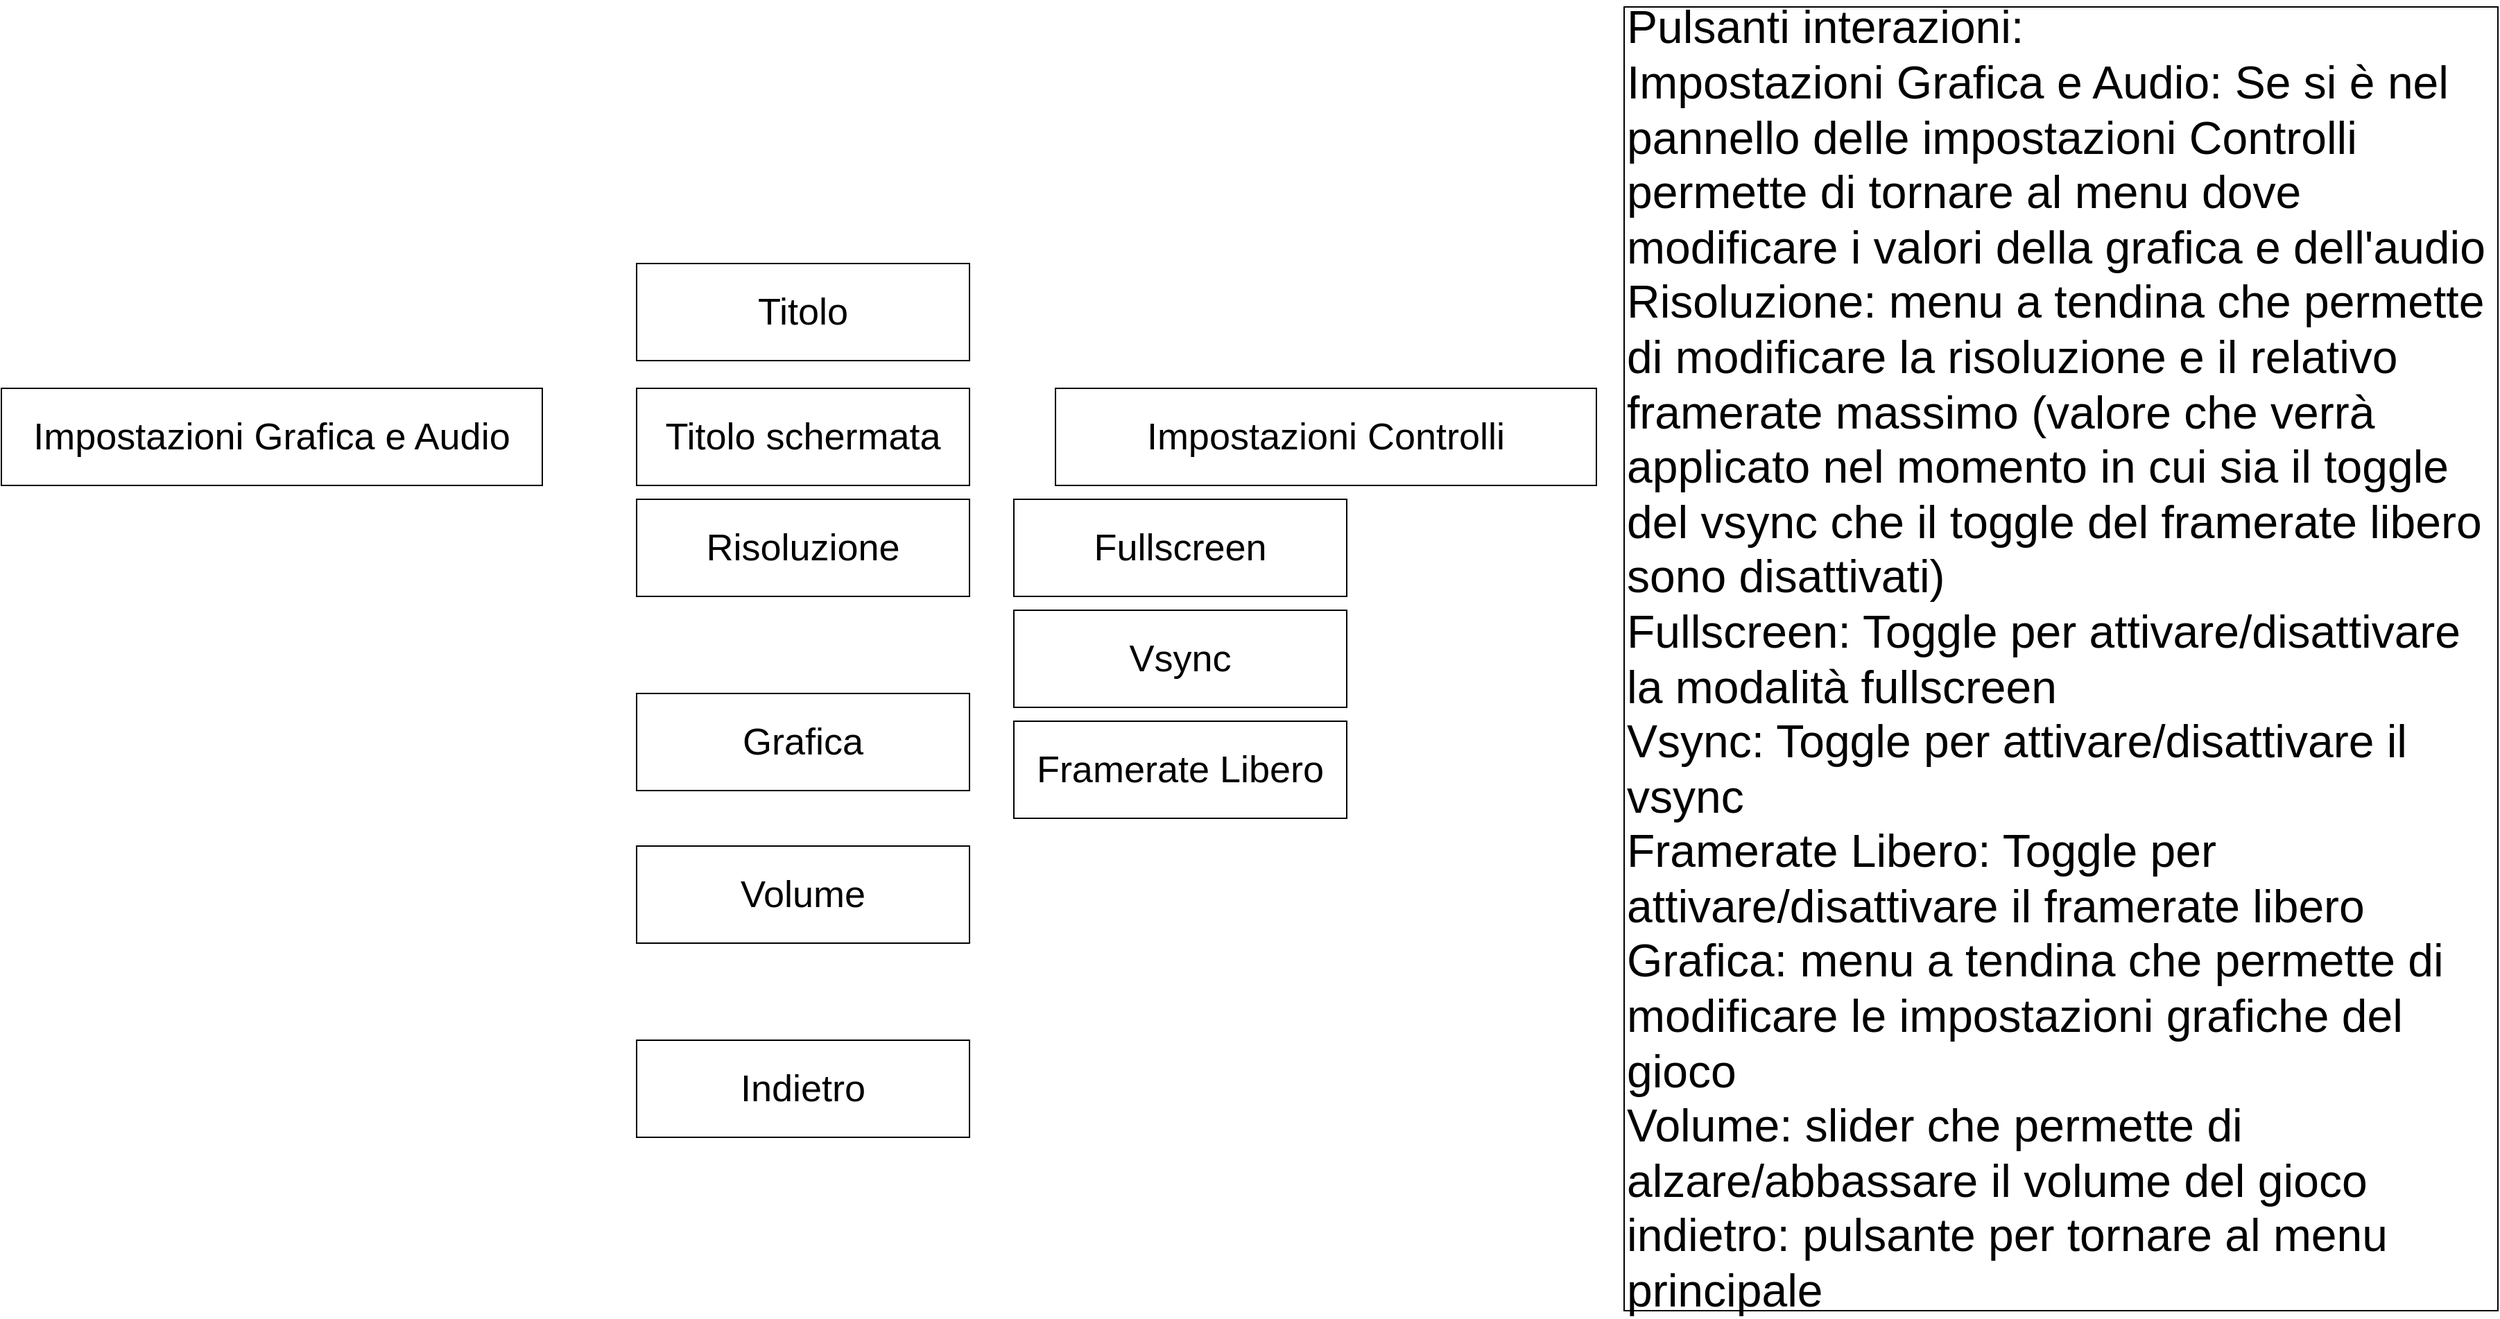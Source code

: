 <mxfile version="18.0.3" type="device"><diagram id="y6EXk6gw3Zh47Hq_fIrT" name="Page-1"><mxGraphModel dx="4358" dy="4172" grid="1" gridSize="10" guides="1" tooltips="1" connect="1" arrows="1" fold="1" page="1" pageScale="1" pageWidth="850" pageHeight="1100" math="0" shadow="0"><root><mxCell id="0"/><mxCell id="1" parent="0"/><mxCell id="-T-jzX54mjYI4VIIPqkc-1" value="Impostazioni Grafica e Audio" style="rounded=0;whiteSpace=wrap;html=1;fontSize=27;" vertex="1" parent="1"><mxGeometry x="-150" y="260" width="390" height="70" as="geometry"/></mxCell><mxCell id="-T-jzX54mjYI4VIIPqkc-2" value="Risoluzione" style="rounded=0;whiteSpace=wrap;html=1;fontSize=27;" vertex="1" parent="1"><mxGeometry x="308" y="340" width="240" height="70" as="geometry"/></mxCell><mxCell id="-T-jzX54mjYI4VIIPqkc-3" value="Grafica&lt;br&gt;" style="rounded=0;whiteSpace=wrap;html=1;fontSize=27;" vertex="1" parent="1"><mxGeometry x="308" y="480" width="240" height="70" as="geometry"/></mxCell><mxCell id="-T-jzX54mjYI4VIIPqkc-4" value="Volume" style="rounded=0;whiteSpace=wrap;html=1;fontSize=27;" vertex="1" parent="1"><mxGeometry x="308" y="590" width="240" height="70" as="geometry"/></mxCell><mxCell id="-T-jzX54mjYI4VIIPqkc-6" value="Indietro" style="rounded=0;whiteSpace=wrap;html=1;fontSize=27;" vertex="1" parent="1"><mxGeometry x="308" y="730" width="240" height="70" as="geometry"/></mxCell><mxCell id="-T-jzX54mjYI4VIIPqkc-8" value="&lt;font style=&quot;font-size: 33px;&quot;&gt;Pulsanti interazioni:&lt;br&gt;Impostazioni Grafica e Audio: Se si è nel pannello delle impostazioni Controlli permette di tornare al menu dove modificare i valori della grafica e dell'audio&lt;br&gt;Risoluzione: menu a tendina che permette di modificare la risoluzione e il relativo framerate massimo (valore che verrà applicato nel momento in cui sia il toggle del vsync che il toggle del framerate libero sono disattivati)&lt;br&gt;Fullscreen: Toggle per attivare/disattivare la modalità fullscreen&lt;br&gt;Vsync: Toggle per attivare/disattivare il vsync&lt;br&gt;Framerate Libero: Toggle per attivare/disattivare il framerate libero&lt;br&gt;Grafica: menu a tendina che permette di modificare le impostazioni grafiche del gioco&lt;br&gt;Volume: slider che permette di alzare/abbassare il volume del gioco&lt;br&gt;indietro: pulsante per tornare al menu principale&lt;br&gt;&lt;/font&gt;" style="rounded=0;whiteSpace=wrap;html=1;fontSize=27;align=left;" vertex="1" parent="1"><mxGeometry x="1020" y="-15" width="630" height="940" as="geometry"/></mxCell><mxCell id="-T-jzX54mjYI4VIIPqkc-9" value="Titolo" style="rounded=0;whiteSpace=wrap;html=1;fontSize=27;" vertex="1" parent="1"><mxGeometry x="308" y="170" width="240" height="70" as="geometry"/></mxCell><mxCell id="-T-jzX54mjYI4VIIPqkc-10" value="Titolo schermata" style="rounded=0;whiteSpace=wrap;html=1;fontSize=27;" vertex="1" parent="1"><mxGeometry x="308" y="260" width="240" height="70" as="geometry"/></mxCell><mxCell id="-T-jzX54mjYI4VIIPqkc-11" value="Impostazioni Controlli" style="rounded=0;whiteSpace=wrap;html=1;fontSize=27;" vertex="1" parent="1"><mxGeometry x="610" y="260" width="390" height="70" as="geometry"/></mxCell><mxCell id="-T-jzX54mjYI4VIIPqkc-12" value="Fullscreen" style="rounded=0;whiteSpace=wrap;html=1;fontSize=27;" vertex="1" parent="1"><mxGeometry x="580" y="340" width="240" height="70" as="geometry"/></mxCell><mxCell id="-T-jzX54mjYI4VIIPqkc-13" value="Vsync" style="rounded=0;whiteSpace=wrap;html=1;fontSize=27;" vertex="1" parent="1"><mxGeometry x="580" y="420" width="240" height="70" as="geometry"/></mxCell><mxCell id="-T-jzX54mjYI4VIIPqkc-14" value="Framerate Libero" style="rounded=0;whiteSpace=wrap;html=1;fontSize=27;" vertex="1" parent="1"><mxGeometry x="580" y="500" width="240" height="70" as="geometry"/></mxCell></root></mxGraphModel></diagram></mxfile>